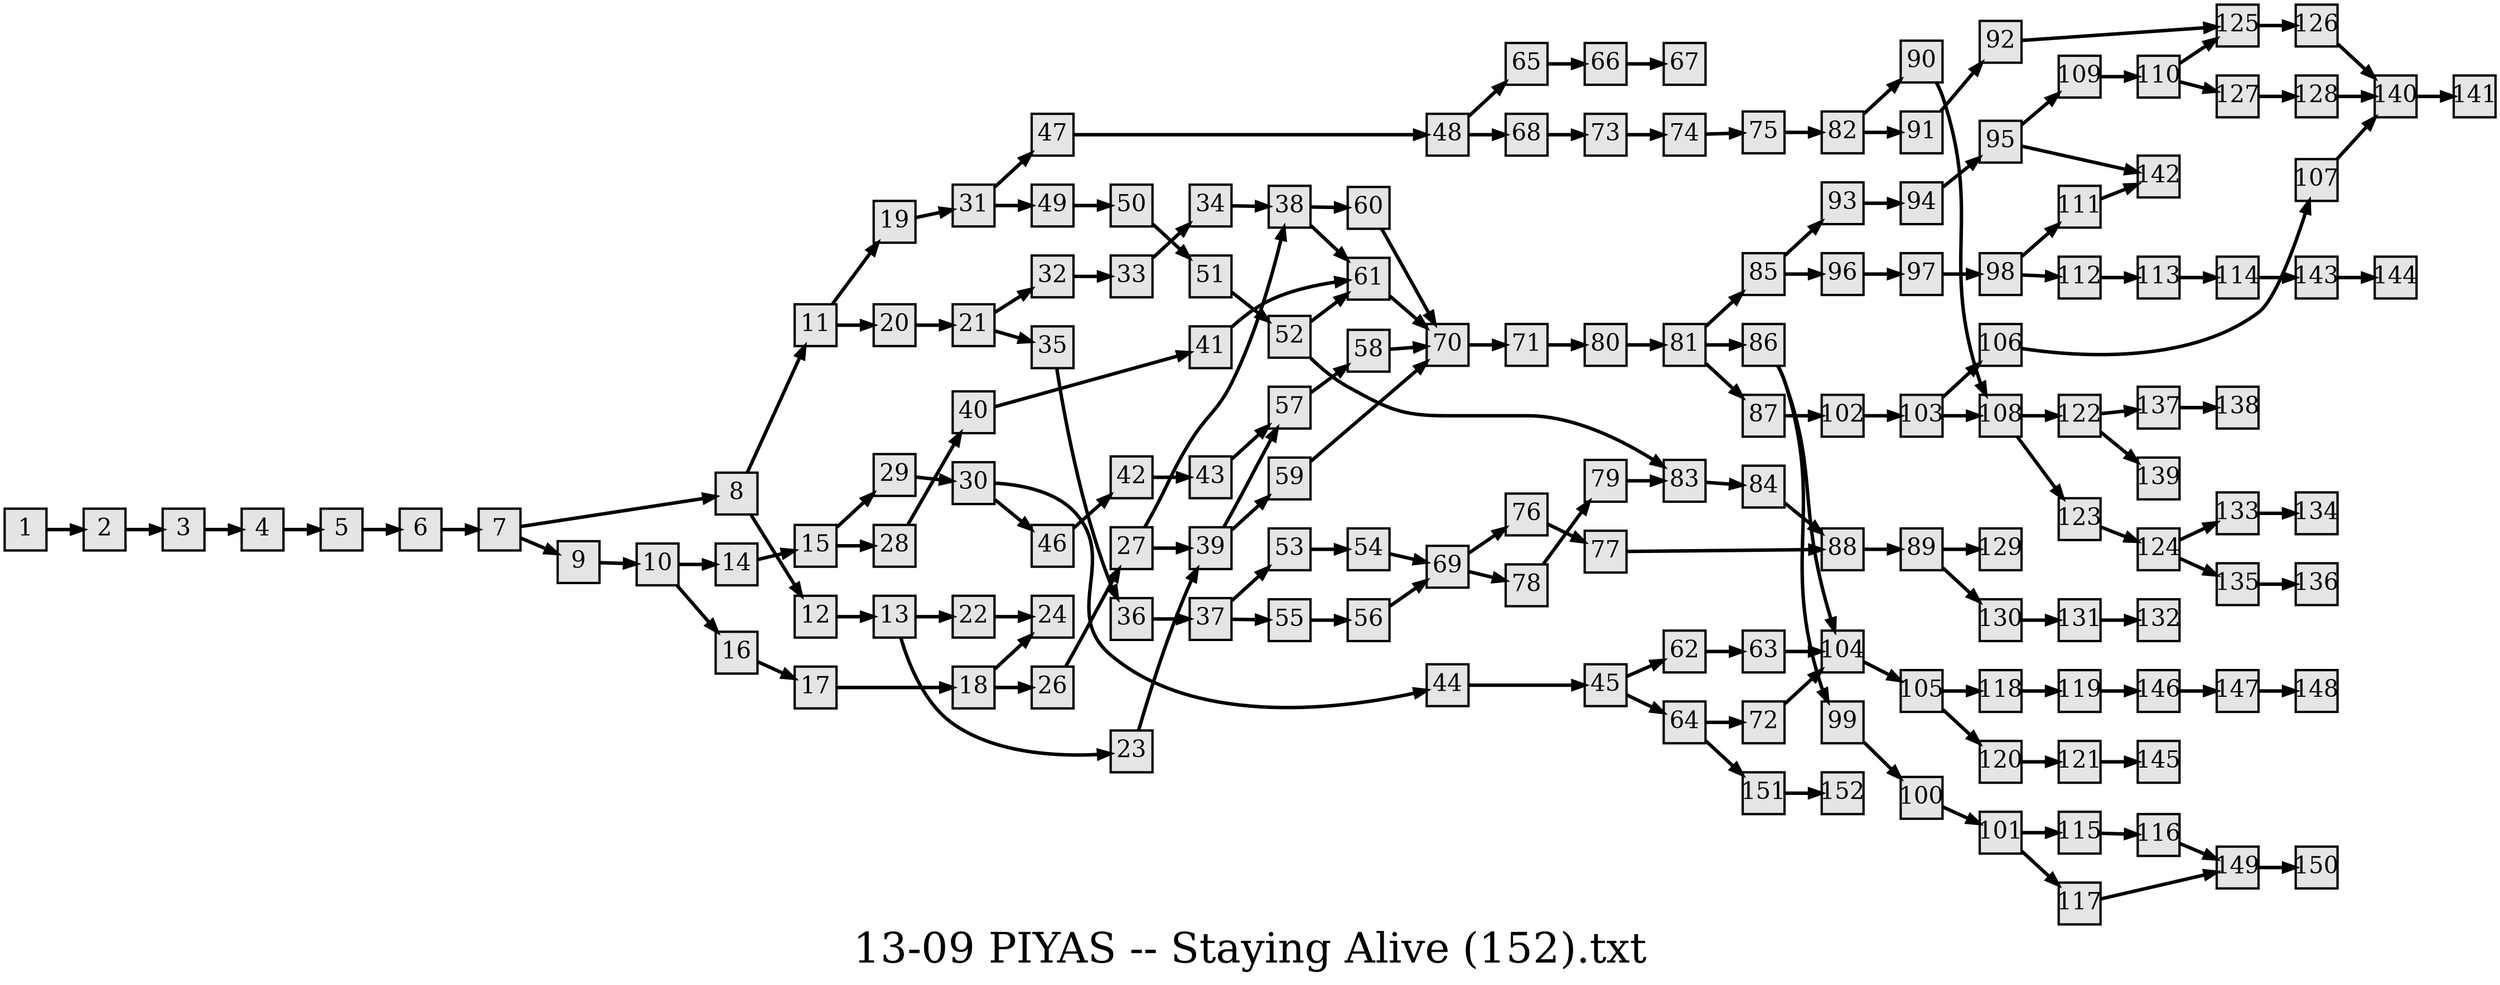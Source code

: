 digraph g{
  graph [ label="13-09 PIYAS -- Staying Alive (152).txt" rankdir=LR, ordering=out, fontsize=36, nodesep="0.35", ranksep="0.45"];
  node  [shape=rect, penwidth=2, fontsize=20, style=filled, fillcolor=grey90, margin="0,0", labelfloat=true, regular=true, fixedsize=true];
  edge  [labelfloat=true, penwidth=3, fontsize=12];
  1 -> 2;
  2 -> 3;
  3 -> 4;
  4 -> 5;
  5 -> 6;
  6 -> 7;
  7 -> 8;
  7 -> 9;
  8 -> 11;
  8 -> 12;
  9 -> 10;
  10 -> 14;
  10 -> 16;
  11 -> 19;
  11 -> 20;
  12 -> 13;
  13 -> 22;
  13 -> 23;
  14 -> 15;
  15 -> 29;
  15 -> 28;
  16 -> 17;
  17 -> 18;
  18 -> 24;
  18 -> 26;
  19 -> 31;
  20 -> 21;
  21 -> 32;
  21 -> 35;
  22 -> 24;
  23 -> 39;
  26 -> 27;
  27 -> 38;
  27 -> 39;
  28 -> 40;
  29 -> 30;
  30 -> 44;
  30 -> 46;
  31 -> 47;
  31 -> 49;
  32 -> 33;
  33 -> 34;
  34 -> 38;
  35 -> 36;
  36 -> 37;
  37 -> 53;
  37 -> 55;
  38 -> 60;
  38 -> 61;
  39 -> 57;
  39 -> 59;
  40 -> 41;
  41 -> 61;
  42 -> 43;
  43 -> 57;
  44 -> 45;
  45 -> 62;
  45 -> 64;
  46 -> 42;
  47 -> 48;
  48 -> 65;
  48 -> 68;
  49 -> 50;
  50 -> 51;
  51 -> 52;
  52 -> 61;
  52 -> 83;
  53 -> 54;
  54 -> 69;
  55 -> 56;
  56 -> 69;
  57 -> 58;
  58 -> 70;
  59 -> 70;
  60 -> 70;
  61 -> 70;
  62 -> 63;
  63 -> 104;
  64 -> 72;
  64 -> 151;
  65 -> 66;
  66 -> 67;
  68 -> 73;
  69 -> 76;
  69 -> 78;
  70 -> 71;
  71 -> 80;
  72 -> 104;
  73 -> 74;
  74 -> 75;
  75 -> 82;
  76 -> 77;
  77 -> 88;
  78 -> 79;
  79 -> 83;
  80 -> 81;
  81 -> 85;
  81 -> 86;
  81 -> 87;
  82 -> 90;
  82 -> 91;
  83 -> 84;
  84 -> 88;
  85 -> 93;
  85 -> 96;
  86 -> 104;
  86 -> 99;
  87 -> 102;
  88 -> 89;
  89 -> 129;
  89 -> 130;
  90 -> 108;
  91 -> 92;
  92 -> 125;
  93 -> 94;
  94 -> 95;
  95 -> 109;
  95 -> 142;
  96 -> 97;
  97 -> 98;
  98 -> 111;
  98 -> 112;
  99 -> 100;
  100 -> 101;
  101 -> 115;
  101 -> 117;
  102 -> 103;
  103 -> 106;
  103 -> 108;
  104 -> 105;
  105 -> 118;
  105 -> 120;
  106 -> 107;
  107 -> 140;
  108 -> 122;
  108 -> 123;
  109 -> 110;
  110 -> 125;
  110 -> 127;
  111 -> 142;
  112 -> 113;
  113 -> 114;
  114 -> 143;
  115 -> 116;
  116 -> 149;
  117 -> 149;
  118 -> 119;
  119 -> 146;
  120 -> 121;
  121 -> 145;
  122 -> 137;
  122 -> 139;
  123 -> 124;
  124 -> 133;
  124 -> 135;
  125 -> 126;
  126 -> 140;
  127 -> 128;
  128 -> 140;
  130 -> 131;
  131 -> 132;
  133 -> 134;
  135 -> 136;
  137 -> 138;
  140 -> 141;
  143 -> 144;
  146 -> 147;
  147 -> 148;
  149 -> 150;
  151 -> 152;
}

